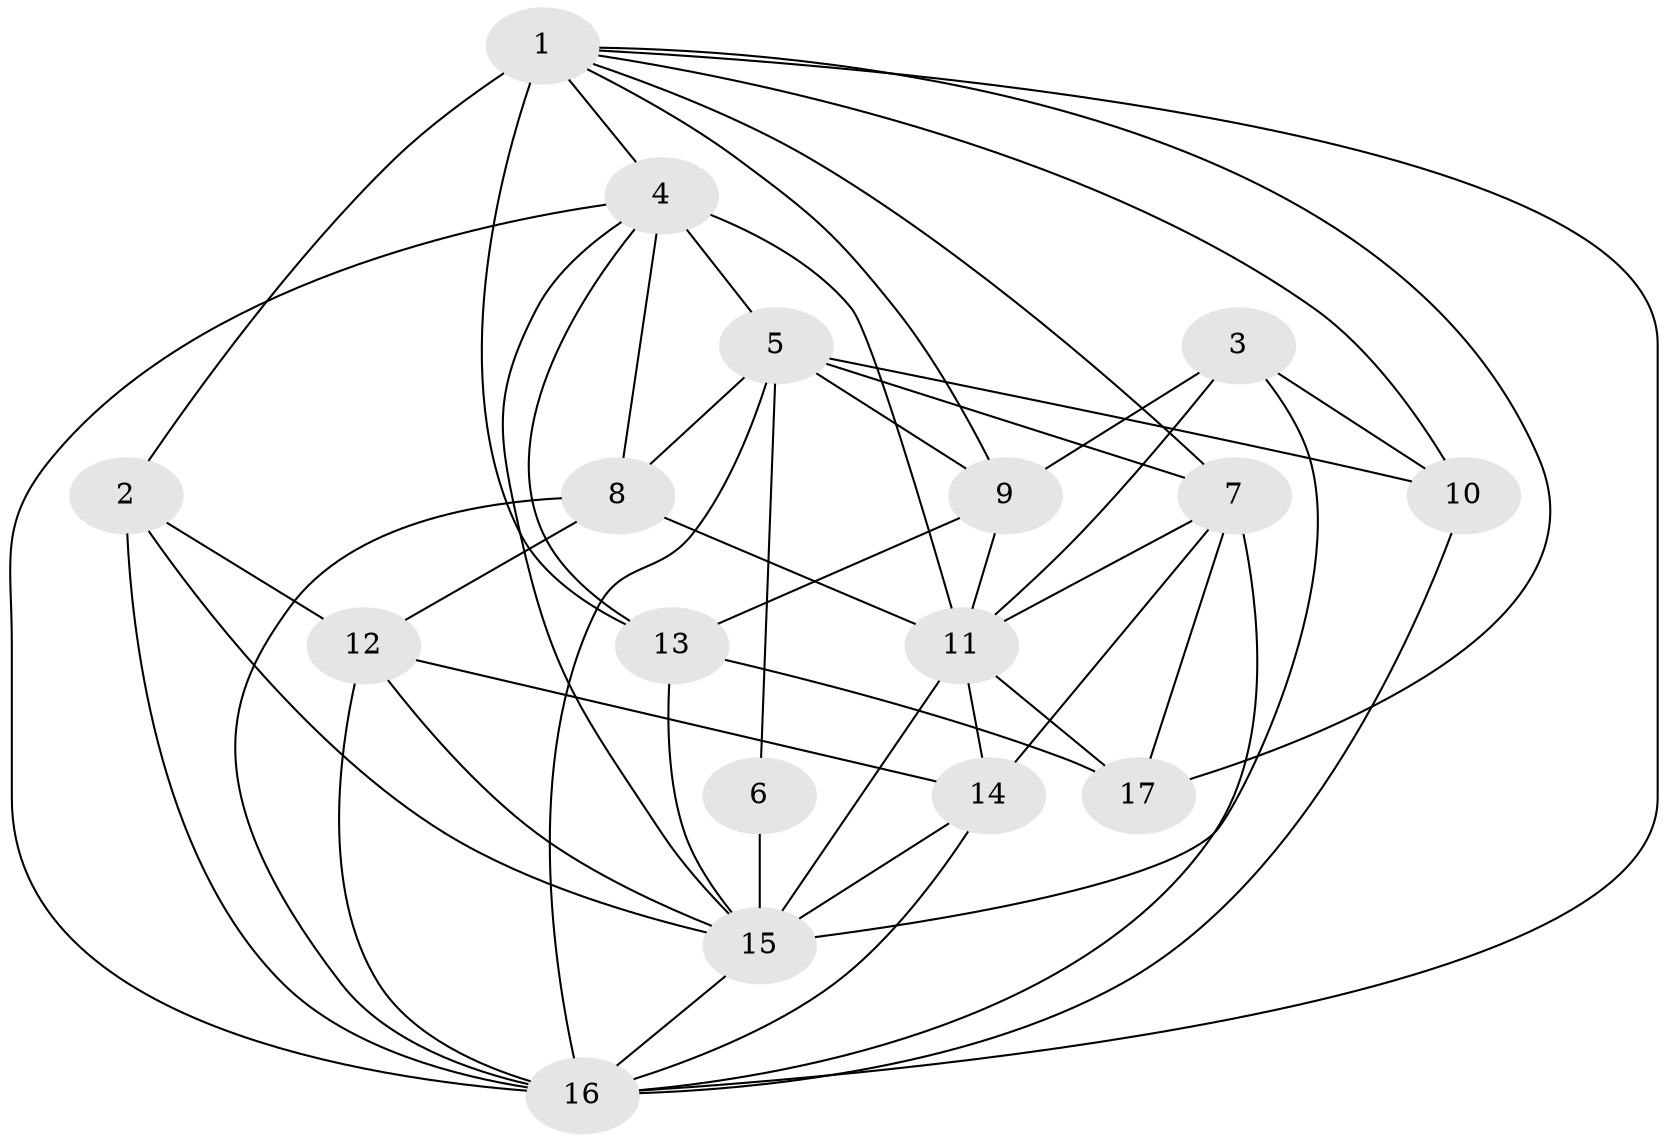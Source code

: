 // original degree distribution, {4: 0.37254901960784315, 3: 0.27450980392156865, 6: 0.058823529411764705, 2: 0.11764705882352941, 5: 0.11764705882352941, 7: 0.0392156862745098, 12: 0.0196078431372549}
// Generated by graph-tools (version 1.1) at 2025/51/03/04/25 22:51:21]
// undirected, 17 vertices, 49 edges
graph export_dot {
  node [color=gray90,style=filled];
  1;
  2;
  3;
  4;
  5;
  6;
  7;
  8;
  9;
  10;
  11;
  12;
  13;
  14;
  15;
  16;
  17;
  1 -- 2 [weight=2.0];
  1 -- 4 [weight=1.0];
  1 -- 7 [weight=1.0];
  1 -- 9 [weight=1.0];
  1 -- 10 [weight=1.0];
  1 -- 13 [weight=4.0];
  1 -- 16 [weight=1.0];
  1 -- 17 [weight=1.0];
  2 -- 12 [weight=1.0];
  2 -- 15 [weight=1.0];
  2 -- 16 [weight=2.0];
  3 -- 9 [weight=2.0];
  3 -- 10 [weight=1.0];
  3 -- 11 [weight=1.0];
  3 -- 15 [weight=2.0];
  4 -- 5 [weight=2.0];
  4 -- 8 [weight=1.0];
  4 -- 11 [weight=2.0];
  4 -- 13 [weight=1.0];
  4 -- 15 [weight=1.0];
  4 -- 16 [weight=1.0];
  5 -- 6 [weight=1.0];
  5 -- 7 [weight=1.0];
  5 -- 8 [weight=1.0];
  5 -- 9 [weight=2.0];
  5 -- 10 [weight=1.0];
  5 -- 16 [weight=1.0];
  6 -- 15 [weight=2.0];
  7 -- 11 [weight=2.0];
  7 -- 14 [weight=1.0];
  7 -- 16 [weight=2.0];
  7 -- 17 [weight=1.0];
  8 -- 11 [weight=1.0];
  8 -- 12 [weight=1.0];
  8 -- 16 [weight=1.0];
  9 -- 11 [weight=1.0];
  9 -- 13 [weight=1.0];
  10 -- 16 [weight=1.0];
  11 -- 14 [weight=1.0];
  11 -- 15 [weight=1.0];
  11 -- 17 [weight=1.0];
  12 -- 14 [weight=2.0];
  12 -- 15 [weight=1.0];
  12 -- 16 [weight=1.0];
  13 -- 15 [weight=2.0];
  13 -- 17 [weight=1.0];
  14 -- 15 [weight=3.0];
  14 -- 16 [weight=1.0];
  15 -- 16 [weight=1.0];
}
